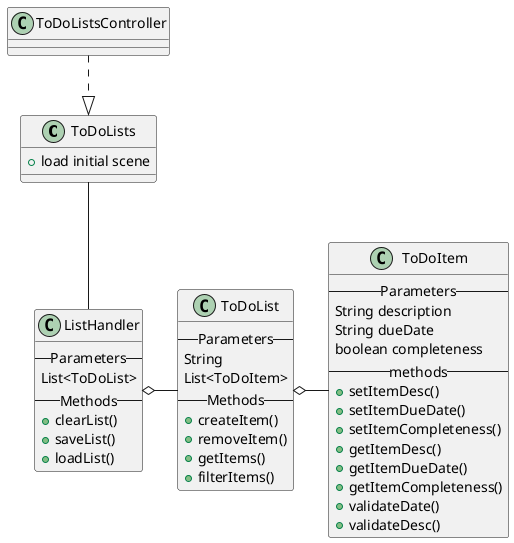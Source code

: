 @startuml
'https://plantuml.com/class-diagram

Class ToDoLists{
+load initial scene
}

Class ToDoListsController

Class ListHandler{
--Parameters--
List<ToDoList>
--Methods--
+clearList()
+saveList()
+loadList()
}

Class ToDoList{
--Parameters--
String
List<ToDoItem>
--Methods--
+createItem()
+removeItem()
+getItems()
+filterItems()
}

Class ToDoItem{
--Parameters--
String description
String dueDate
boolean completeness
--methods--
+setItemDesc()
+setItemDueDate()
+setItemCompleteness()
+getItemDesc()
+getItemDueDate()
+getItemCompleteness()
+validateDate()
+validateDesc()
}

ToDoListsController ..|> ToDoLists
ToDoLists -- ListHandler
ListHandler o- ToDoList
ToDoList o- ToDoItem

@enduml